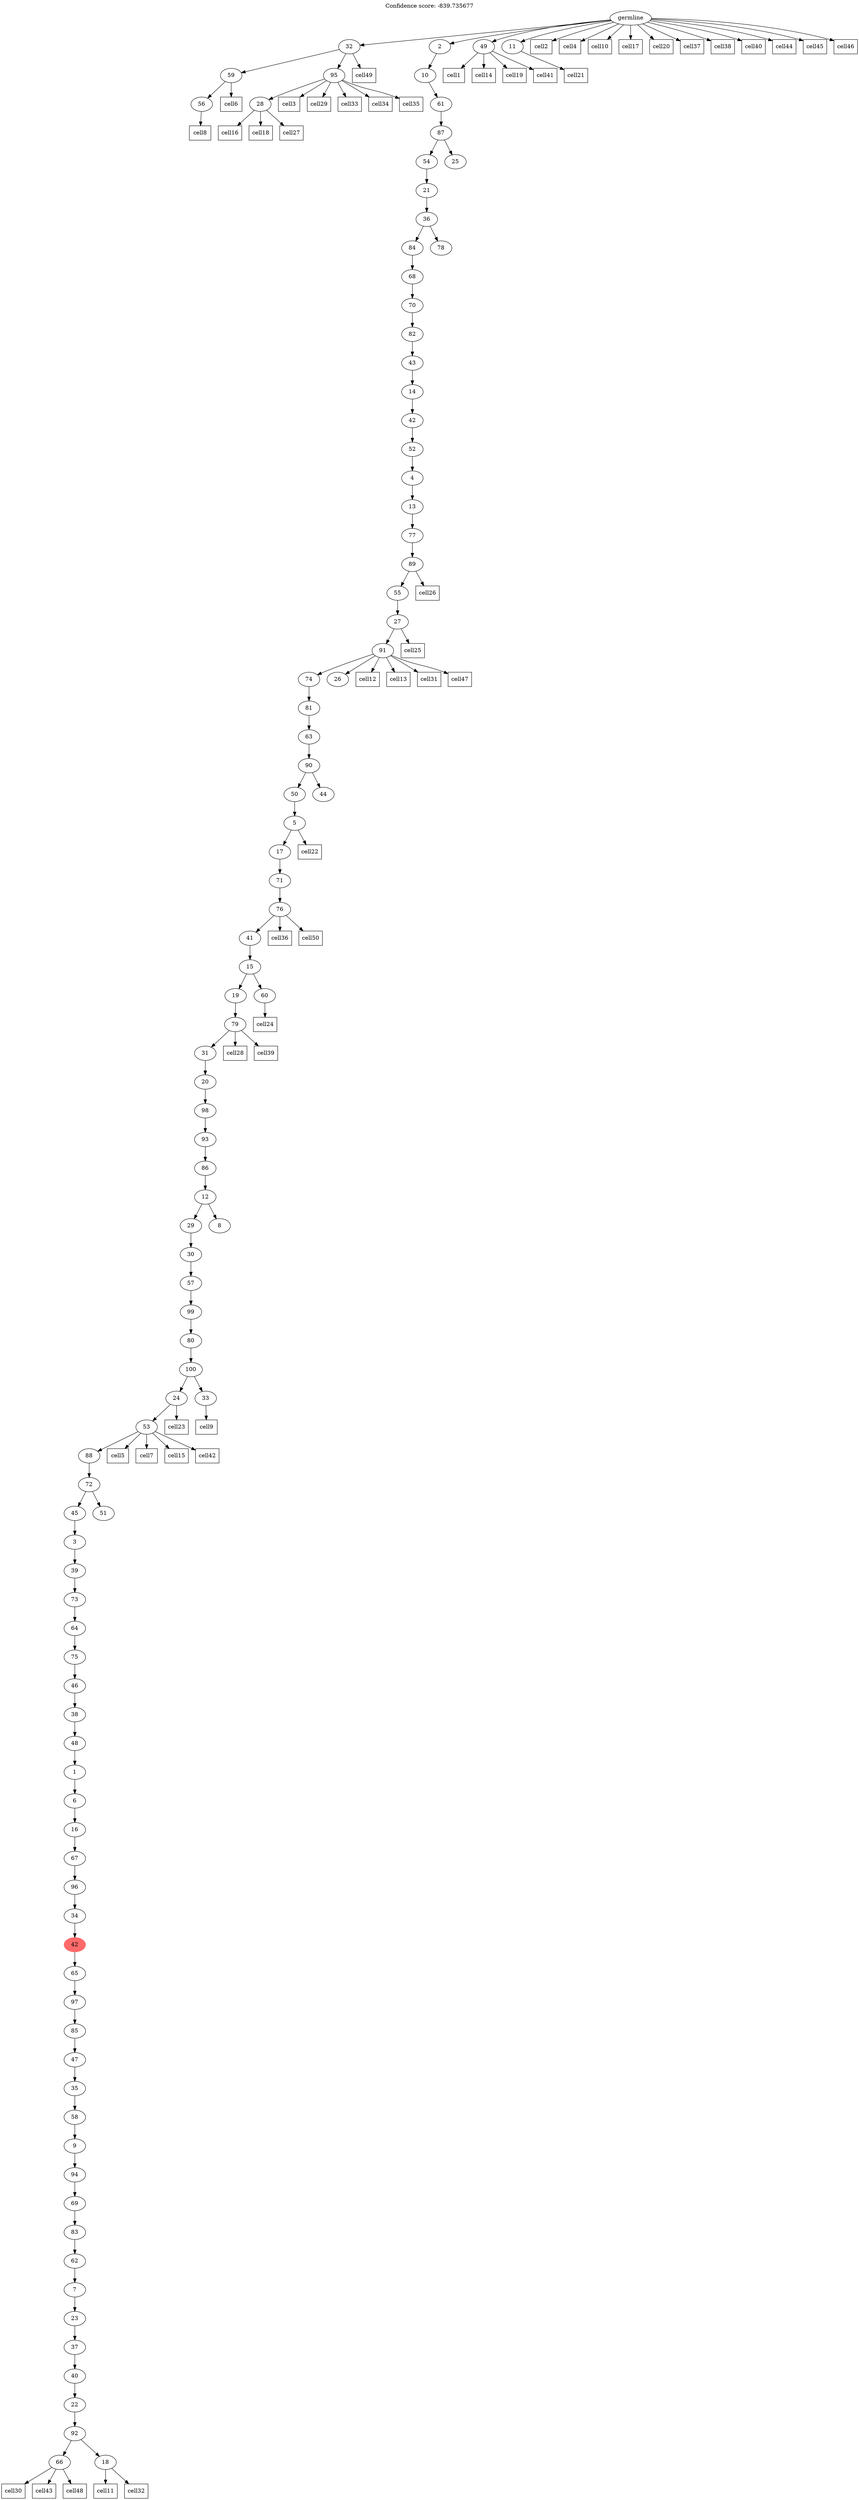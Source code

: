 digraph g {
	"98" -> "99";
	"99" [label="56"];
	"96" -> "97";
	"97" [label="28"];
	"95" -> "96";
	"96" [label="95"];
	"95" -> "98";
	"98" [label="59"];
	"84" -> "85";
	"85" [label="66"];
	"84" -> "86";
	"86" [label="18"];
	"83" -> "84";
	"84" [label="92"];
	"82" -> "83";
	"83" [label="22"];
	"81" -> "82";
	"82" [label="40"];
	"80" -> "81";
	"81" [label="37"];
	"79" -> "80";
	"80" [label="23"];
	"78" -> "79";
	"79" [label="7"];
	"77" -> "78";
	"78" [label="62"];
	"76" -> "77";
	"77" [label="83"];
	"75" -> "76";
	"76" [label="69"];
	"74" -> "75";
	"75" [label="94"];
	"73" -> "74";
	"74" [label="9"];
	"72" -> "73";
	"73" [label="58"];
	"71" -> "72";
	"72" [label="35"];
	"70" -> "71";
	"71" [label="47"];
	"69" -> "70";
	"70" [label="85"];
	"68" -> "69";
	"69" [label="97"];
	"67" -> "68";
	"68" [label="65"];
	"66" -> "67";
	"67" [color=indianred1, style=filled, label="42"];
	"65" -> "66";
	"66" [label="34"];
	"64" -> "65";
	"65" [label="96"];
	"63" -> "64";
	"64" [label="67"];
	"62" -> "63";
	"63" [label="16"];
	"61" -> "62";
	"62" [label="6"];
	"60" -> "61";
	"61" [label="1"];
	"59" -> "60";
	"60" [label="48"];
	"58" -> "59";
	"59" [label="38"];
	"57" -> "58";
	"58" [label="46"];
	"56" -> "57";
	"57" [label="75"];
	"55" -> "56";
	"56" [label="64"];
	"54" -> "55";
	"55" [label="73"];
	"53" -> "54";
	"54" [label="39"];
	"52" -> "53";
	"53" [label="3"];
	"51" -> "52";
	"52" [label="45"];
	"51" -> "87";
	"87" [label="51"];
	"50" -> "51";
	"51" [label="72"];
	"49" -> "50";
	"50" [label="88"];
	"48" -> "49";
	"49" [label="53"];
	"47" -> "48";
	"48" [label="24"];
	"47" -> "88";
	"88" [label="33"];
	"46" -> "47";
	"47" [label="100"];
	"45" -> "46";
	"46" [label="80"];
	"44" -> "45";
	"45" [label="99"];
	"43" -> "44";
	"44" [label="57"];
	"42" -> "43";
	"43" [label="30"];
	"41" -> "42";
	"42" [label="29"];
	"41" -> "89";
	"89" [label="8"];
	"40" -> "41";
	"41" [label="12"];
	"39" -> "40";
	"40" [label="86"];
	"38" -> "39";
	"39" [label="93"];
	"37" -> "38";
	"38" [label="98"];
	"36" -> "37";
	"37" [label="20"];
	"35" -> "36";
	"36" [label="31"];
	"34" -> "35";
	"35" [label="79"];
	"33" -> "34";
	"34" [label="19"];
	"33" -> "90";
	"90" [label="60"];
	"32" -> "33";
	"33" [label="15"];
	"31" -> "32";
	"32" [label="41"];
	"30" -> "31";
	"31" [label="76"];
	"29" -> "30";
	"30" [label="71"];
	"28" -> "29";
	"29" [label="17"];
	"27" -> "28";
	"28" [label="5"];
	"26" -> "27";
	"27" [label="50"];
	"26" -> "91";
	"91" [label="44"];
	"25" -> "26";
	"26" [label="90"];
	"24" -> "25";
	"25" [label="63"];
	"23" -> "24";
	"24" [label="81"];
	"22" -> "23";
	"23" [label="74"];
	"22" -> "92";
	"92" [label="26"];
	"21" -> "22";
	"22" [label="91"];
	"20" -> "21";
	"21" [label="27"];
	"19" -> "20";
	"20" [label="55"];
	"18" -> "19";
	"19" [label="89"];
	"17" -> "18";
	"18" [label="77"];
	"16" -> "17";
	"17" [label="13"];
	"15" -> "16";
	"16" [label="4"];
	"14" -> "15";
	"15" [label="52"];
	"13" -> "14";
	"14" [label="42"];
	"12" -> "13";
	"13" [label="14"];
	"11" -> "12";
	"12" [label="43"];
	"10" -> "11";
	"11" [label="82"];
	"9" -> "10";
	"10" [label="70"];
	"8" -> "9";
	"9" [label="68"];
	"7" -> "8";
	"8" [label="84"];
	"7" -> "93";
	"93" [label="78"];
	"6" -> "7";
	"7" [label="36"];
	"5" -> "6";
	"6" [label="21"];
	"4" -> "5";
	"5" [label="54"];
	"4" -> "94";
	"94" [label="25"];
	"3" -> "4";
	"4" [label="87"];
	"2" -> "3";
	"3" [label="61"];
	"1" -> "2";
	"2" [label="10"];
	"0" -> "1";
	"1" [label="2"];
	"0" -> "95";
	"95" [label="32"];
	"0" -> "100";
	"100" [label="49"];
	"0" -> "101";
	"101" [label="11"];
	"0" [label="germline"];
	"100" -> "cell1";
	"cell1" [shape=box];
	"0" -> "cell2";
	"cell2" [shape=box];
	"96" -> "cell3";
	"cell3" [shape=box];
	"0" -> "cell4";
	"cell4" [shape=box];
	"49" -> "cell5";
	"cell5" [shape=box];
	"98" -> "cell6";
	"cell6" [shape=box];
	"49" -> "cell7";
	"cell7" [shape=box];
	"99" -> "cell8";
	"cell8" [shape=box];
	"88" -> "cell9";
	"cell9" [shape=box];
	"0" -> "cell10";
	"cell10" [shape=box];
	"86" -> "cell11";
	"cell11" [shape=box];
	"22" -> "cell12";
	"cell12" [shape=box];
	"22" -> "cell13";
	"cell13" [shape=box];
	"100" -> "cell14";
	"cell14" [shape=box];
	"49" -> "cell15";
	"cell15" [shape=box];
	"97" -> "cell16";
	"cell16" [shape=box];
	"0" -> "cell17";
	"cell17" [shape=box];
	"97" -> "cell18";
	"cell18" [shape=box];
	"100" -> "cell19";
	"cell19" [shape=box];
	"0" -> "cell20";
	"cell20" [shape=box];
	"101" -> "cell21";
	"cell21" [shape=box];
	"28" -> "cell22";
	"cell22" [shape=box];
	"48" -> "cell23";
	"cell23" [shape=box];
	"90" -> "cell24";
	"cell24" [shape=box];
	"21" -> "cell25";
	"cell25" [shape=box];
	"19" -> "cell26";
	"cell26" [shape=box];
	"97" -> "cell27";
	"cell27" [shape=box];
	"35" -> "cell28";
	"cell28" [shape=box];
	"96" -> "cell29";
	"cell29" [shape=box];
	"85" -> "cell30";
	"cell30" [shape=box];
	"22" -> "cell31";
	"cell31" [shape=box];
	"86" -> "cell32";
	"cell32" [shape=box];
	"96" -> "cell33";
	"cell33" [shape=box];
	"96" -> "cell34";
	"cell34" [shape=box];
	"96" -> "cell35";
	"cell35" [shape=box];
	"31" -> "cell36";
	"cell36" [shape=box];
	"0" -> "cell37";
	"cell37" [shape=box];
	"0" -> "cell38";
	"cell38" [shape=box];
	"35" -> "cell39";
	"cell39" [shape=box];
	"0" -> "cell40";
	"cell40" [shape=box];
	"100" -> "cell41";
	"cell41" [shape=box];
	"49" -> "cell42";
	"cell42" [shape=box];
	"85" -> "cell43";
	"cell43" [shape=box];
	"0" -> "cell44";
	"cell44" [shape=box];
	"0" -> "cell45";
	"cell45" [shape=box];
	"0" -> "cell46";
	"cell46" [shape=box];
	"22" -> "cell47";
	"cell47" [shape=box];
	"85" -> "cell48";
	"cell48" [shape=box];
	"95" -> "cell49";
	"cell49" [shape=box];
	"31" -> "cell50";
	"cell50" [shape=box];
	labelloc="t";
	label="Confidence score: -839.735677";
}
